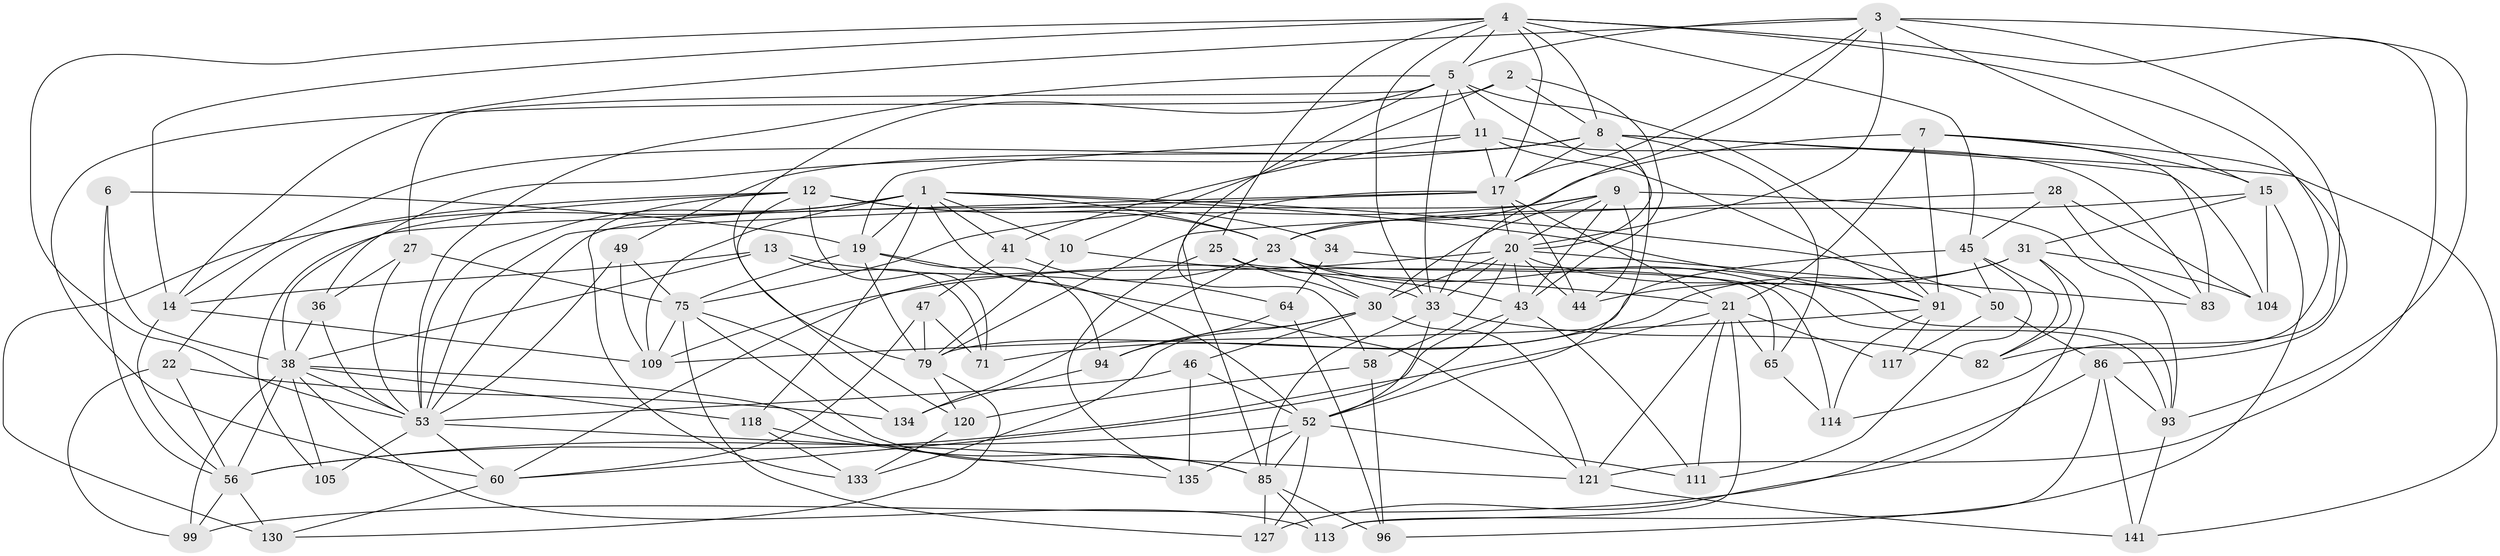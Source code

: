 // original degree distribution, {4: 1.0}
// Generated by graph-tools (version 1.1) at 2025/16/03/09/25 04:16:20]
// undirected, 73 vertices, 213 edges
graph export_dot {
graph [start="1"]
  node [color=gray90,style=filled];
  1 [super="+26+16+98"];
  2;
  3 [super="+101+139"];
  4 [super="+57+92"];
  5 [super="+29"];
  6;
  7 [super="+32"];
  8 [super="+80+54"];
  9 [super="+88+61"];
  10;
  11 [super="+90"];
  12 [super="+18"];
  13;
  14 [super="+106"];
  15 [super="+95"];
  17 [super="+39+55"];
  19 [super="+66"];
  20 [super="+68+63"];
  21 [super="+37+42"];
  22;
  23 [super="+48+76+40"];
  25;
  27;
  28;
  30 [super="+87"];
  31 [super="+51"];
  33 [super="+67"];
  34;
  36;
  38 [super="+62+78+70"];
  41;
  43 [super="+74+108"];
  44;
  45 [super="+140"];
  46;
  47;
  49;
  50;
  52 [super="+107+122+89"];
  53 [super="+77+73+84"];
  56 [super="+102"];
  58;
  60 [super="+129"];
  64;
  65;
  71;
  75 [super="+123+145"];
  79 [super="+144+103"];
  82;
  83;
  85 [super="+112"];
  86 [super="+142"];
  91 [super="+125+115"];
  93 [super="+119"];
  94;
  96;
  99;
  104;
  105;
  109 [super="+138"];
  111;
  113;
  114;
  117;
  118;
  120;
  121 [super="+128"];
  127;
  130;
  133;
  134;
  135;
  141;
  1 -- 10;
  1 -- 118;
  1 -- 19 [weight=2];
  1 -- 53;
  1 -- 130;
  1 -- 50;
  1 -- 41;
  1 -- 52;
  1 -- 91;
  1 -- 109;
  1 -- 23;
  2 -- 10;
  2 -- 43;
  2 -- 8;
  2 -- 60;
  3 -- 17;
  3 -- 14;
  3 -- 15;
  3 -- 20;
  3 -- 114;
  3 -- 5;
  3 -- 33;
  3 -- 93;
  4 -- 33;
  4 -- 8;
  4 -- 25;
  4 -- 121;
  4 -- 82;
  4 -- 45;
  4 -- 14;
  4 -- 53;
  4 -- 17;
  4 -- 5;
  5 -- 58;
  5 -- 33;
  5 -- 91;
  5 -- 11;
  5 -- 79;
  5 -- 52;
  5 -- 53;
  5 -- 27;
  6 -- 56;
  6 -- 38 [weight=2];
  6 -- 19;
  7 -- 83;
  7 -- 86;
  7 -- 23;
  7 -- 15;
  7 -- 21;
  7 -- 91;
  8 -- 65;
  8 -- 104;
  8 -- 49;
  8 -- 36;
  8 -- 141;
  8 -- 14;
  8 -- 20;
  8 -- 17;
  9 -- 43 [weight=2];
  9 -- 44;
  9 -- 75;
  9 -- 93;
  9 -- 30;
  9 -- 53;
  9 -- 20;
  10 -- 79;
  10 -- 21;
  11 -- 83;
  11 -- 19;
  11 -- 41;
  11 -- 17;
  11 -- 91;
  12 -- 71;
  12 -- 34 [weight=2];
  12 -- 23;
  12 -- 133;
  12 -- 38;
  12 -- 22;
  12 -- 120;
  13 -- 14;
  13 -- 71;
  13 -- 33;
  13 -- 38;
  14 -- 109;
  14 -- 56;
  15 -- 96;
  15 -- 31;
  15 -- 104;
  15 -- 23;
  17 -- 105;
  17 -- 53;
  17 -- 20;
  17 -- 85;
  17 -- 44;
  17 -- 21;
  19 -- 121;
  19 -- 79;
  19 -- 75;
  19 -- 94;
  20 -- 109;
  20 -- 58;
  20 -- 33;
  20 -- 91;
  20 -- 83;
  20 -- 43;
  20 -- 44;
  20 -- 30;
  21 -- 56;
  21 -- 117 [weight=2];
  21 -- 113;
  21 -- 121;
  21 -- 65;
  21 -- 111;
  22 -- 134;
  22 -- 99;
  22 -- 56;
  23 -- 114;
  23 -- 30;
  23 -- 93;
  23 -- 43;
  23 -- 60;
  23 -- 134;
  25 -- 65;
  25 -- 135;
  25 -- 30;
  27 -- 36;
  27 -- 75;
  27 -- 53;
  28 -- 83;
  28 -- 104;
  28 -- 79;
  28 -- 45;
  30 -- 46;
  30 -- 121;
  30 -- 94;
  30 -- 133;
  31 -- 71;
  31 -- 127;
  31 -- 104;
  31 -- 82;
  31 -- 44;
  33 -- 85;
  33 -- 82;
  33 -- 52;
  34 -- 93;
  34 -- 64;
  36 -- 38;
  36 -- 53;
  38 -- 118;
  38 -- 85;
  38 -- 105;
  38 -- 56;
  38 -- 53;
  38 -- 113;
  38 -- 99;
  41 -- 47;
  41 -- 64;
  43 -- 52;
  43 -- 60;
  43 -- 111;
  45 -- 79;
  45 -- 50;
  45 -- 82;
  45 -- 111;
  46 -- 135;
  46 -- 52;
  46 -- 53;
  47 -- 71;
  47 -- 79;
  47 -- 60;
  49 -- 109;
  49 -- 75;
  49 -- 53;
  50 -- 117;
  50 -- 86;
  52 -- 127;
  52 -- 135;
  52 -- 111;
  52 -- 56;
  52 -- 85;
  53 -- 105 [weight=2];
  53 -- 121;
  53 -- 60;
  56 -- 130;
  56 -- 99;
  58 -- 96;
  58 -- 120;
  60 -- 130;
  64 -- 94;
  64 -- 96;
  65 -- 114;
  75 -- 134;
  75 -- 85;
  75 -- 127;
  75 -- 109;
  79 -- 130;
  79 -- 120;
  85 -- 127;
  85 -- 96;
  85 -- 113;
  86 -- 99;
  86 -- 113;
  86 -- 141;
  86 -- 93;
  91 -- 114;
  91 -- 109;
  91 -- 117;
  93 -- 141;
  94 -- 134;
  118 -- 135;
  118 -- 133;
  120 -- 133;
  121 -- 141;
}
